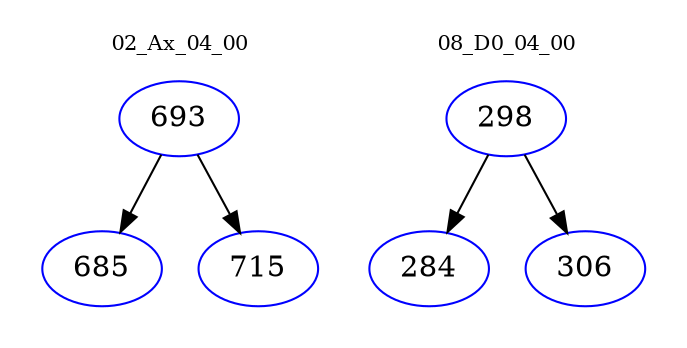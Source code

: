 digraph{
subgraph cluster_0 {
color = white
label = "02_Ax_04_00";
fontsize=10;
T0_693 [label="693", color="blue"]
T0_693 -> T0_685 [color="black"]
T0_685 [label="685", color="blue"]
T0_693 -> T0_715 [color="black"]
T0_715 [label="715", color="blue"]
}
subgraph cluster_1 {
color = white
label = "08_D0_04_00";
fontsize=10;
T1_298 [label="298", color="blue"]
T1_298 -> T1_284 [color="black"]
T1_284 [label="284", color="blue"]
T1_298 -> T1_306 [color="black"]
T1_306 [label="306", color="blue"]
}
}
